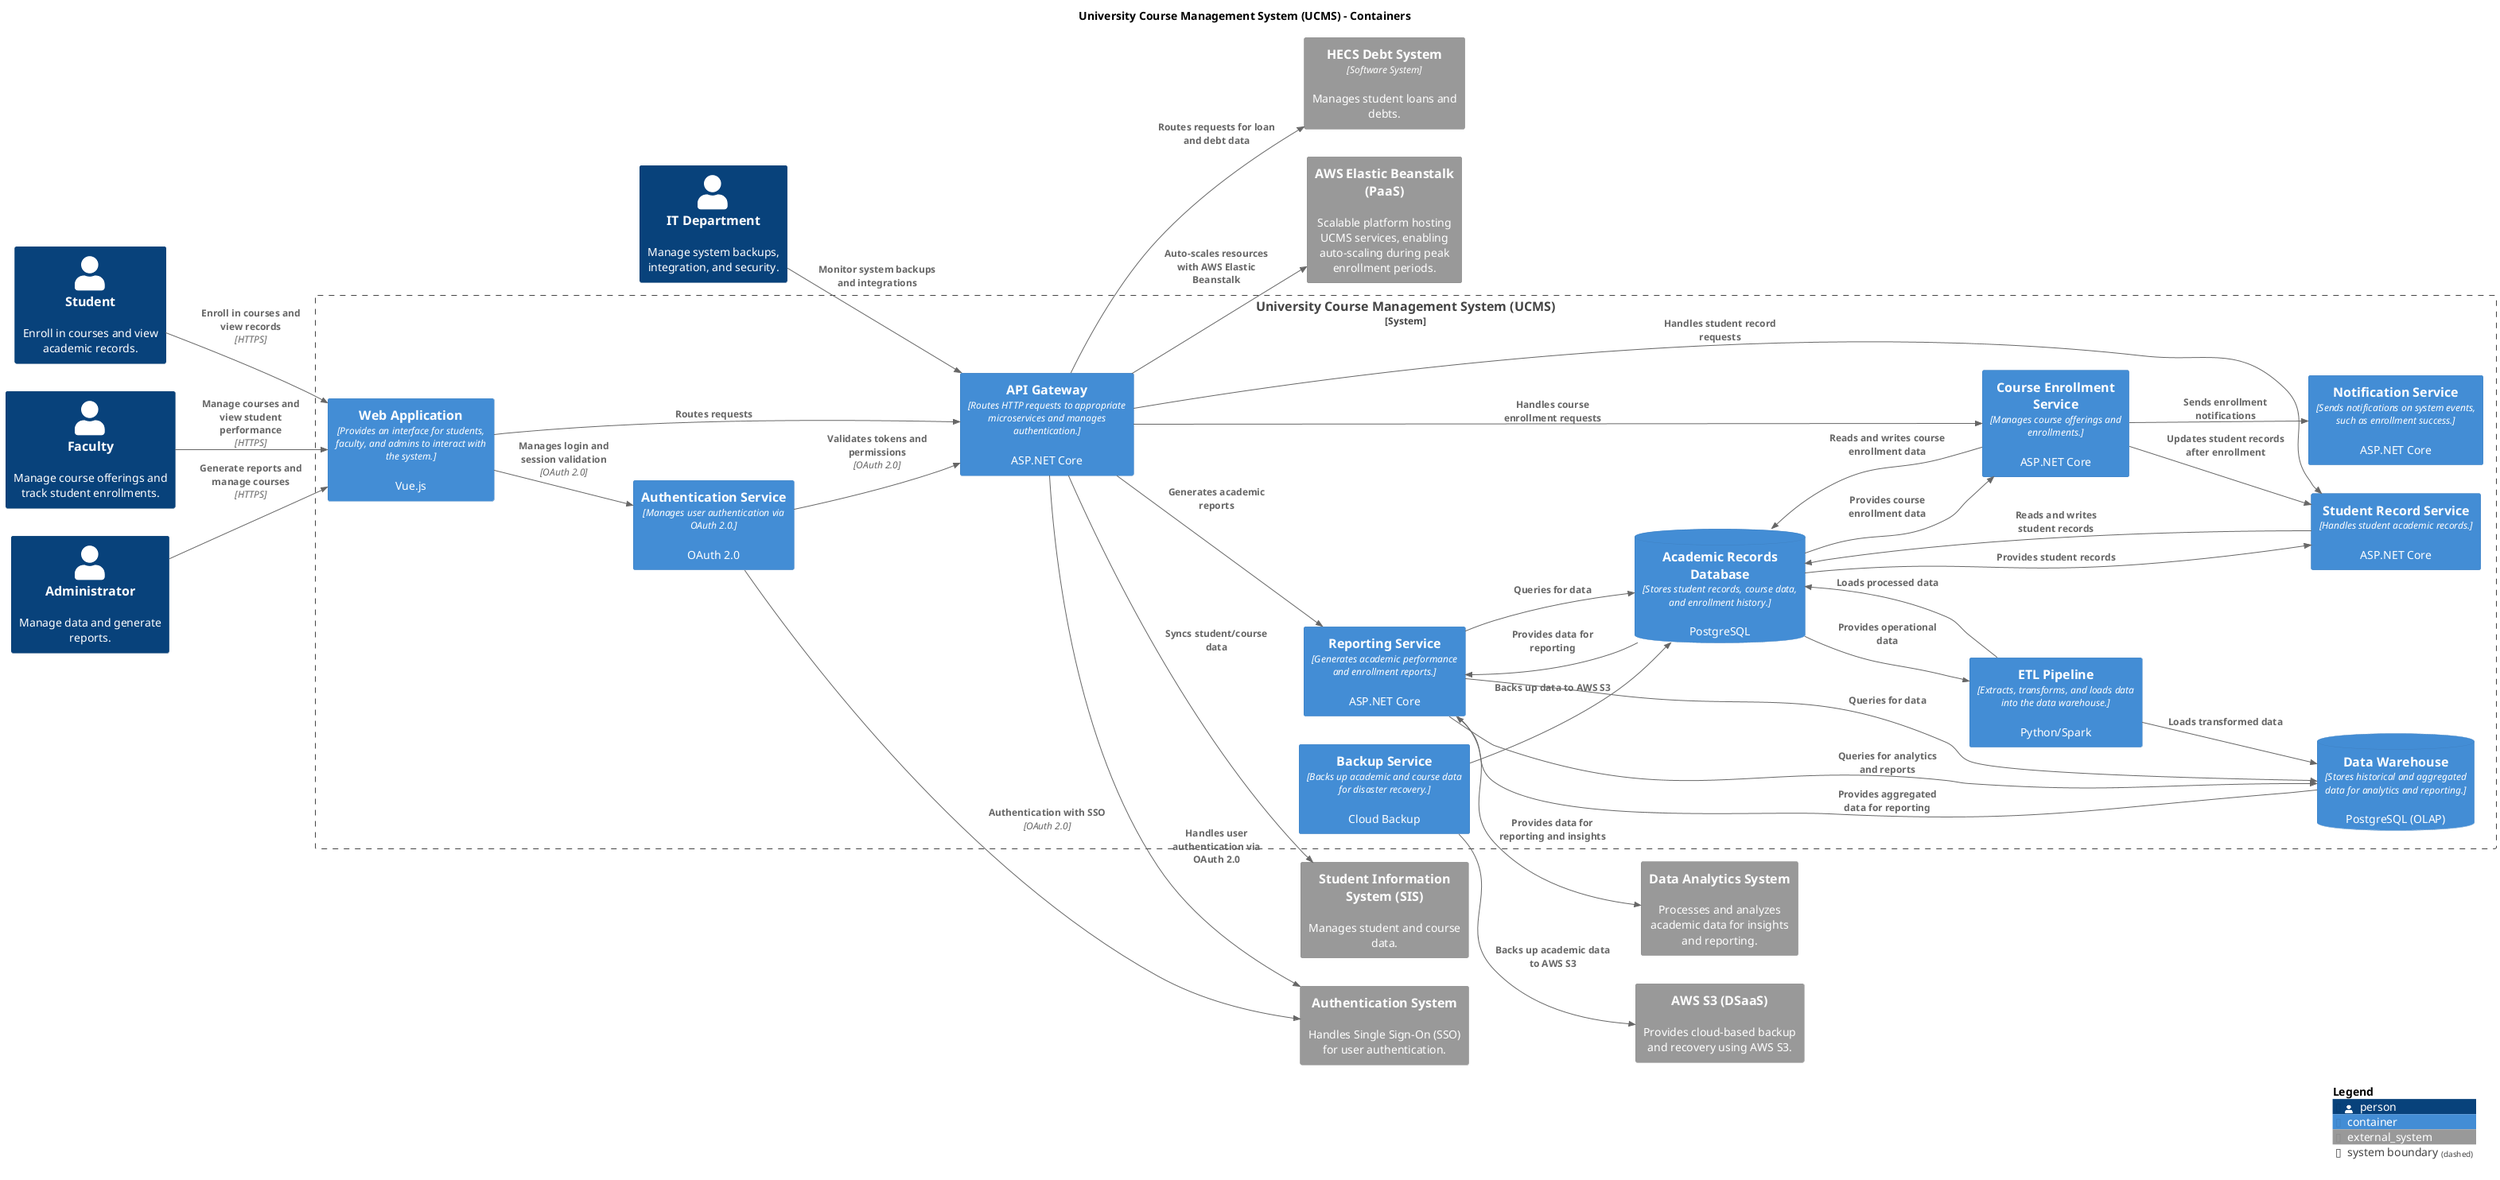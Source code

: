 @startuml
set separator none
title University Course Management System (UCMS) - Containers

left to right direction

!include <C4/C4>
!include <C4/C4_Context>
!include <C4/C4_Container>

Person(Student, "Student", $descr="Enroll in courses and view academic records.", $tags="", $link="")
Person(Faculty, "Faculty", $descr="Manage course offerings and track student enrollments.", $tags="", $link="")
Person(Administrator, "Administrator", $descr="Manage data and generate reports.", $tags="", $link="")
Person(ITDepartment, "IT Department", $descr="Manage system backups, integration, and security.", $tags="", $link="")

System_Boundary("UniversityCourseManagementSystemUCMS_boundary", "University Course Management System (UCMS)", $tags="") {
  Container(ReportingService, "Reporting Service", $techn="Generates academic performance and enrollment reports.", $descr="ASP.NET Core", $tags="", $link="")
  Container(AuthenticationService, "Authentication Service", $techn="Manages user authentication via OAuth 2.0.", $descr="OAuth 2.0", $tags="", $link="")
  Container(NotificationService, "Notification Service", $techn="Sends notifications on system events, such as enrollment success.", $descr="ASP.NET Core", $tags="", $link="")
  Container(BackupService, "Backup Service", $techn="Backs up academic and course data for disaster recovery.", $descr="Cloud Backup", $tags="", $link="")
  ContainerDb(AcademicRecordsDatabase, "Academic Records Database", $techn="Stores student records, course data, and enrollment history.", $descr="PostgreSQL", $tags="", $link="")
  ContainerDb(DataWarehouse, "Data Warehouse", $techn="Stores historical and aggregated data for analytics and reporting.", $descr="PostgreSQL (OLAP)", $tags="", $link="")
  Container(ETLPipeline, "ETL Pipeline", $techn="Extracts, transforms, and loads data into the data warehouse.", $descr="Python/Spark", $tags="", $link="")
  Container(WebApplication, "Web Application", $techn="Provides an interface for students, faculty, and admins to interact with the system.", $descr="Vue.js", $tags="", $link="")
  Container(APIGateway, "API Gateway", $techn="Routes HTTP requests to appropriate microservices and manages authentication.", $descr="ASP.NET Core", $tags="", $link="")
  Container(CourseEnrollmentService, "Course Enrollment Service", $techn="Manages course offerings and enrollments.", $descr="ASP.NET Core", $tags="", $link="")
  Container(StudentRecordService, "Student Record Service", $techn="Handles student academic records.", $descr="ASP.NET Core", $tags="", $link="")
}

System_Ext(SIS, "Student Information System (SIS)", $descr="Manages student and course data.", $tags="", $link="")
System_Ext(AuthSys, "Authentication System", $descr="Handles Single Sign-On (SSO) for user authentication.", $tags="", $link="")
System_Ext(AWSS3, "AWS S3 (DSaaS)", $descr="Provides cloud-based backup and recovery using AWS S3.", $tags="", $link="")
System_Ext(DataAnalytics, "Data Analytics System", $descr="Processes and analyzes academic data for insights and reporting.", $tags="", $link="")
System_Ext(AWSElasticBeanstalkPaaS, "AWS Elastic Beanstalk (PaaS)", $descr="Scalable platform hosting UCMS services, enabling auto-scaling during peak enrollment periods.", $tags="", $link="")
System_Ext(HECS, "HECS Debt System", "Manages student loans and debts." , $type="Software System")


Rel(Student, WebApplication, "Enroll in courses and view records", $techn="HTTPS", $tags="", $link="")
Rel(Faculty, WebApplication, "Manage courses and view student performance", $techn="HTTPS", $tags="", $link="")
Rel(Administrator, WebApplication, "Generate reports and manage courses", $techn="HTTPS", $tags="", $link="")
Rel(ITDepartment, APIGateway, "Monitor system backups and integrations", $techn="", $tags="", $link="")

' api gateway relationships
Rel(APIGateway, SIS, "Syncs student/course data", $techn="", $tags="", $link="")
Rel(APIGateway, AuthSys, "Handles user authentication via OAuth 2.0", $techn="", $tags="", $link="")

'  auth service relationships
Rel(WebApplication, AuthenticationService, "Manages login and session validation", $techn="OAuth 2.0", $tags="", $link="")
Rel(AuthenticationService, APIGateway, "Validates tokens and permissions", $techn="OAuth 2.0", $tags="", $link="")
Rel(AuthenticationService, AuthSys, "Authentication with SSO", $techn="OAuth 2.0", $tags="", $link="")

Rel(APIGateway, HECS, "Routes requests for loan and debt data")

' suggested HECS relationships:
' Rel(CourseEnrollmentService, HECS, "Checks loan eligibility and updates enrollment-related debts")
' Rel(StudentRecordService, HECS, "Fetches and displays loan and debt information")
' Rel(ReportingService, HECS, "Aggregates data on loan statuses for institutional reporting")

Rel(ReportingService, DataAnalytics, "Provides data for reporting and insights", $techn="", $tags="", $link="")
Rel(APIGateway, AWSElasticBeanstalkPaaS, "Auto-scales resources with AWS Elastic Beanstalk", $techn="", $tags="", $link="")
Rel(WebApplication, APIGateway, "Routes requests", $techn="", $tags="", $link="")
Rel(APIGateway, CourseEnrollmentService, "Handles course enrollment requests", $techn="", $tags="", $link="")
Rel(APIGateway, StudentRecordService, "Handles student record requests", $techn="", $tags="", $link="")
Rel(APIGateway, ReportingService, "Generates academic reports", $techn="", $tags="", $link="")
Rel(CourseEnrollmentService, StudentRecordService, "Updates student records after enrollment", $techn="", $tags="", $link="")
Rel(CourseEnrollmentService, NotificationService, "Sends enrollment notifications", $techn="", $tags="", $link="")
Rel(ReportingService, DataWarehouse, "Queries for analytics and reports", $techn="", $tags="", $link="")
Rel(ETLPipeline, DataWarehouse, "Loads transformed data", $techn="", $tags="", $link="")

' Bi-Directional Relationships
Rel(AcademicRecordsDatabase, ETLPipeline, "Provides operational data", $techn="", $tags="", $link="")
Rel(ETLPipeline, AcademicRecordsDatabase, "Loads processed data", $techn="", $tags="", $link="")
Rel(StudentRecordService, AcademicRecordsDatabase, "Reads and writes student records", $techn="", $tags="", $link="")
Rel(AcademicRecordsDatabase, StudentRecordService, "Provides student records", $techn="", $tags="", $link="")
Rel(CourseEnrollmentService, AcademicRecordsDatabase, "Reads and writes course enrollment data", $techn="", $tags="", $link="")
Rel(AcademicRecordsDatabase, CourseEnrollmentService, "Provides course enrollment data", $techn="", $tags="", $link="")
Rel(ReportingService, AcademicRecordsDatabase, "Queries for data", $techn="", $tags="", $link="")
Rel(AcademicRecordsDatabase, ReportingService, "Provides data for reporting", $techn="", $tags="", $link="")
Rel(ReportingService, DataWarehouse, "Queries for data", $techn="", $tags="", $link="")
Rel(DataWarehouse, ReportingService, "Provides aggregated data for reporting", $techn="", $tags="", $link="")

Rel(BackupService, AcademicRecordsDatabase, "Backs up data to AWS S3", $techn="", $tags="", $link="")
Rel(BackupService, AWSS3, "Backs up academic data to AWS S3", $techn="", $tags="", $link="")

SHOW_LEGEND(true)
@enduml
